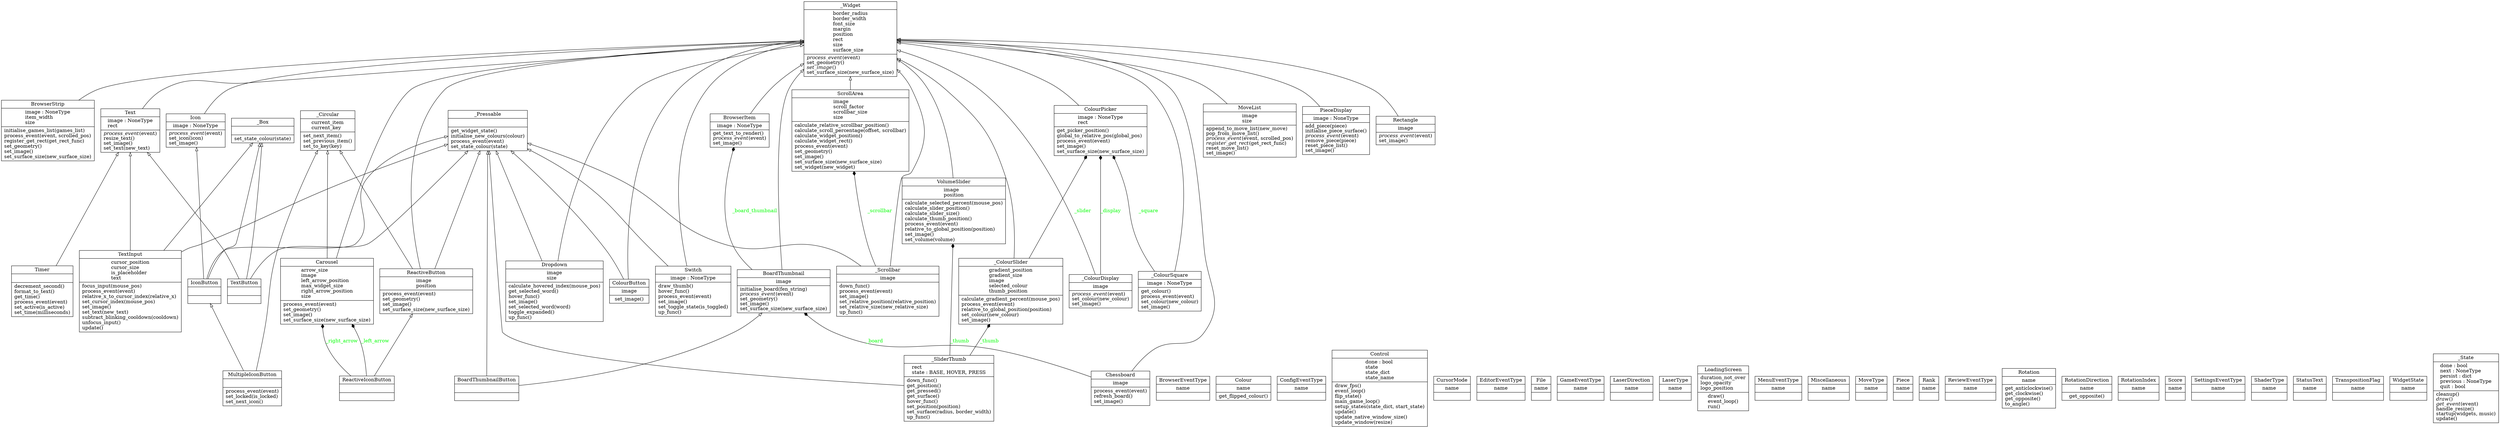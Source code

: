 digraph "classes" {
rankdir=BT
charset="utf-8"
"data.widgets.board_thumbnail.BoardThumbnail" [color="black", fontcolor="black", label=<{BoardThumbnail|image<br ALIGN="LEFT"/>|initialise_board(fen_string)<br ALIGN="LEFT"/><I>process_event</I>(event)<br ALIGN="LEFT"/>set_geometry()<br ALIGN="LEFT"/>set_image()<br ALIGN="LEFT"/>set_surface_size(new_surface_size)<br ALIGN="LEFT"/>}>, shape="record", style="solid"];
"data.widgets.board_thumbnail_button.BoardThumbnailButton" [color="black", fontcolor="black", label=<{BoardThumbnailButton|<br ALIGN="LEFT"/>|}>, shape="record", style="solid"];
"data.constants.BrowserEventType" [color="black", fontcolor="black", label=<{BrowserEventType|name<br ALIGN="LEFT"/>|}>, shape="record", style="solid"];
"data.widgets.browser_item.BrowserItem" [color="black", fontcolor="black", label=<{BrowserItem|image : NoneType<br ALIGN="LEFT"/>|get_text_to_render()<br ALIGN="LEFT"/><I>process_event</I>(event)<br ALIGN="LEFT"/>set_image()<br ALIGN="LEFT"/>}>, shape="record", style="solid"];
"data.widgets.browser_strip.BrowserStrip" [color="black", fontcolor="black", label=<{BrowserStrip|image : NoneType<br ALIGN="LEFT"/>item_width<br ALIGN="LEFT"/>size<br ALIGN="LEFT"/>|initialise_games_list(games_list)<br ALIGN="LEFT"/>process_event(event, scrolled_pos)<br ALIGN="LEFT"/>register_get_rect(get_rect_func)<br ALIGN="LEFT"/>set_geometry()<br ALIGN="LEFT"/>set_image()<br ALIGN="LEFT"/>set_surface_size(new_surface_size)<br ALIGN="LEFT"/>}>, shape="record", style="solid"];
"data.widgets.carousel.Carousel" [color="black", fontcolor="black", label=<{Carousel|arrow_size<br ALIGN="LEFT"/>image<br ALIGN="LEFT"/>left_arrow_position<br ALIGN="LEFT"/>max_widget_size<br ALIGN="LEFT"/>right_arrow_position<br ALIGN="LEFT"/>size<br ALIGN="LEFT"/>|process_event(event)<br ALIGN="LEFT"/>set_geometry()<br ALIGN="LEFT"/>set_image()<br ALIGN="LEFT"/>set_surface_size(new_surface_size)<br ALIGN="LEFT"/>}>, shape="record", style="solid"];
"data.widgets.chessboard.Chessboard" [color="black", fontcolor="black", label=<{Chessboard|image<br ALIGN="LEFT"/>|process_event(event)<br ALIGN="LEFT"/>refresh_board()<br ALIGN="LEFT"/>set_image()<br ALIGN="LEFT"/>}>, shape="record", style="solid"];
"data.constants.Colour" [color="black", fontcolor="black", label=<{Colour|name<br ALIGN="LEFT"/>|get_flipped_colour()<br ALIGN="LEFT"/>}>, shape="record", style="solid"];
"data.widgets.colour_button.ColourButton" [color="black", fontcolor="black", label=<{ColourButton|image<br ALIGN="LEFT"/>|set_image()<br ALIGN="LEFT"/>}>, shape="record", style="solid"];
"data.widgets.colour_picker.ColourPicker" [color="black", fontcolor="black", label=<{ColourPicker|image : NoneType<br ALIGN="LEFT"/>rect<br ALIGN="LEFT"/>|get_picker_position()<br ALIGN="LEFT"/>global_to_relative_pos(global_pos)<br ALIGN="LEFT"/>process_event(event)<br ALIGN="LEFT"/>set_image()<br ALIGN="LEFT"/>set_surface_size(new_surface_size)<br ALIGN="LEFT"/>}>, shape="record", style="solid"];
"data.constants.ConfigEventType" [color="black", fontcolor="black", label=<{ConfigEventType|name<br ALIGN="LEFT"/>|}>, shape="record", style="solid"];
"data.control.Control" [color="black", fontcolor="black", label=<{Control|done : bool<br ALIGN="LEFT"/>state<br ALIGN="LEFT"/>state_dict<br ALIGN="LEFT"/>state_name<br ALIGN="LEFT"/>|draw_fps()<br ALIGN="LEFT"/>event_loop()<br ALIGN="LEFT"/>flip_state()<br ALIGN="LEFT"/>main_game_loop()<br ALIGN="LEFT"/>setup_states(state_dict, start_state)<br ALIGN="LEFT"/>update()<br ALIGN="LEFT"/>update_native_window_size()<br ALIGN="LEFT"/>update_window(resize)<br ALIGN="LEFT"/>}>, shape="record", style="solid"];
"data.constants.CursorMode" [color="black", fontcolor="black", label=<{CursorMode|name<br ALIGN="LEFT"/>|}>, shape="record", style="solid"];
"data.widgets.dropdown.Dropdown" [color="black", fontcolor="black", label=<{Dropdown|image<br ALIGN="LEFT"/>size<br ALIGN="LEFT"/>|calculate_hovered_index(mouse_pos)<br ALIGN="LEFT"/>get_selected_word()<br ALIGN="LEFT"/>hover_func()<br ALIGN="LEFT"/>set_image()<br ALIGN="LEFT"/>set_selected_word(word)<br ALIGN="LEFT"/>toggle_expanded()<br ALIGN="LEFT"/>up_func()<br ALIGN="LEFT"/>}>, shape="record", style="solid"];
"data.constants.EditorEventType" [color="black", fontcolor="black", label=<{EditorEventType|name<br ALIGN="LEFT"/>|}>, shape="record", style="solid"];
"data.constants.File" [color="black", fontcolor="black", label=<{File|name<br ALIGN="LEFT"/>|}>, shape="record", style="solid"];
"data.constants.GameEventType" [color="black", fontcolor="black", label=<{GameEventType|name<br ALIGN="LEFT"/>|}>, shape="record", style="solid"];
"data.widgets.icon.Icon" [color="black", fontcolor="black", label=<{Icon|image : NoneType<br ALIGN="LEFT"/>|<I>process_event</I>(event)<br ALIGN="LEFT"/>set_icon(icon)<br ALIGN="LEFT"/>set_image()<br ALIGN="LEFT"/>}>, shape="record", style="solid"];
"data.widgets.icon_button.IconButton" [color="black", fontcolor="black", label=<{IconButton|<br ALIGN="LEFT"/>|}>, shape="record", style="solid"];
"data.constants.LaserDirection" [color="black", fontcolor="black", label=<{LaserDirection|name<br ALIGN="LEFT"/>|}>, shape="record", style="solid"];
"data.constants.LaserType" [color="black", fontcolor="black", label=<{LaserType|name<br ALIGN="LEFT"/>|}>, shape="record", style="solid"];
"data.loading_screen.LoadingScreen" [color="black", fontcolor="black", label=<{LoadingScreen|duration_not_over<br ALIGN="LEFT"/>logo_opacity<br ALIGN="LEFT"/>logo_position<br ALIGN="LEFT"/>|draw()<br ALIGN="LEFT"/>event_loop()<br ALIGN="LEFT"/>run()<br ALIGN="LEFT"/>}>, shape="record", style="solid"];
"data.constants.MenuEventType" [color="black", fontcolor="black", label=<{MenuEventType|name<br ALIGN="LEFT"/>|}>, shape="record", style="solid"];
"data.constants.Miscellaneous" [color="black", fontcolor="black", label=<{Miscellaneous|name<br ALIGN="LEFT"/>|}>, shape="record", style="solid"];
"data.widgets.move_list.MoveList" [color="black", fontcolor="black", label=<{MoveList|image<br ALIGN="LEFT"/>size<br ALIGN="LEFT"/>|append_to_move_list(new_move)<br ALIGN="LEFT"/>pop_from_move_list()<br ALIGN="LEFT"/><I>process_event</I>(event, scrolled_pos)<br ALIGN="LEFT"/><I>register_get_rect</I>(get_rect_func)<br ALIGN="LEFT"/>reset_move_list()<br ALIGN="LEFT"/>set_image()<br ALIGN="LEFT"/>}>, shape="record", style="solid"];
"data.constants.MoveType" [color="black", fontcolor="black", label=<{MoveType|name<br ALIGN="LEFT"/>|}>, shape="record", style="solid"];
"data.widgets.multiple_icon_button.MultipleIconButton" [color="black", fontcolor="black", label=<{MultipleIconButton|<br ALIGN="LEFT"/>|process_event(event)<br ALIGN="LEFT"/>set_locked(is_locked)<br ALIGN="LEFT"/>set_next_icon()<br ALIGN="LEFT"/>}>, shape="record", style="solid"];
"data.constants.Piece" [color="black", fontcolor="black", label=<{Piece|name<br ALIGN="LEFT"/>|}>, shape="record", style="solid"];
"data.widgets.piece_display.PieceDisplay" [color="black", fontcolor="black", label=<{PieceDisplay|image : NoneType<br ALIGN="LEFT"/>|add_piece(piece)<br ALIGN="LEFT"/>initialise_piece_surface()<br ALIGN="LEFT"/><I>process_event</I>(event)<br ALIGN="LEFT"/>remove_piece(piece)<br ALIGN="LEFT"/>reset_piece_list()<br ALIGN="LEFT"/>set_image()<br ALIGN="LEFT"/>}>, shape="record", style="solid"];
"data.constants.Rank" [color="black", fontcolor="black", label=<{Rank|name<br ALIGN="LEFT"/>|}>, shape="record", style="solid"];
"data.widgets.reactive_button.ReactiveButton" [color="black", fontcolor="black", label=<{ReactiveButton|image<br ALIGN="LEFT"/>position<br ALIGN="LEFT"/>|process_event(event)<br ALIGN="LEFT"/>set_geometry()<br ALIGN="LEFT"/>set_image()<br ALIGN="LEFT"/>set_surface_size(new_surface_size)<br ALIGN="LEFT"/>}>, shape="record", style="solid"];
"data.widgets.reactive_icon_button.ReactiveIconButton" [color="black", fontcolor="black", label=<{ReactiveIconButton|<br ALIGN="LEFT"/>|}>, shape="record", style="solid"];
"data.widgets.rectangle.Rectangle" [color="black", fontcolor="black", label=<{Rectangle|image<br ALIGN="LEFT"/>|<I>process_event</I>(event)<br ALIGN="LEFT"/>set_image()<br ALIGN="LEFT"/>}>, shape="record", style="solid"];
"data.constants.ReviewEventType" [color="black", fontcolor="black", label=<{ReviewEventType|name<br ALIGN="LEFT"/>|}>, shape="record", style="solid"];
"data.constants.Rotation" [color="black", fontcolor="black", label=<{Rotation|name<br ALIGN="LEFT"/>|get_anticlockwise()<br ALIGN="LEFT"/>get_clockwise()<br ALIGN="LEFT"/>get_opposite()<br ALIGN="LEFT"/>to_angle()<br ALIGN="LEFT"/>}>, shape="record", style="solid"];
"data.constants.RotationDirection" [color="black", fontcolor="black", label=<{RotationDirection|name<br ALIGN="LEFT"/>|get_opposite()<br ALIGN="LEFT"/>}>, shape="record", style="solid"];
"data.constants.RotationIndex" [color="black", fontcolor="black", label=<{RotationIndex|name<br ALIGN="LEFT"/>|}>, shape="record", style="solid"];
"data.constants.Score" [color="black", fontcolor="black", label=<{Score|name<br ALIGN="LEFT"/>|}>, shape="record", style="solid"];
"data.widgets.scroll_area.ScrollArea" [color="black", fontcolor="black", label=<{ScrollArea|image<br ALIGN="LEFT"/>scroll_factor<br ALIGN="LEFT"/>scrollbar_size<br ALIGN="LEFT"/>size<br ALIGN="LEFT"/>|calculate_relative_scrollbar_position()<br ALIGN="LEFT"/>calculate_scroll_percentage(offset, scrollbar)<br ALIGN="LEFT"/>calculate_widget_position()<br ALIGN="LEFT"/>calculate_widget_rect()<br ALIGN="LEFT"/>process_event(event)<br ALIGN="LEFT"/>set_geometry()<br ALIGN="LEFT"/>set_image()<br ALIGN="LEFT"/>set_surface_size(new_surface_size)<br ALIGN="LEFT"/>set_widget(new_widget)<br ALIGN="LEFT"/>}>, shape="record", style="solid"];
"data.constants.SettingsEventType" [color="black", fontcolor="black", label=<{SettingsEventType|name<br ALIGN="LEFT"/>|}>, shape="record", style="solid"];
"data.constants.ShaderType" [color="black", fontcolor="black", label=<{ShaderType|name<br ALIGN="LEFT"/>|}>, shape="record", style="solid"];
"data.constants.StatusText" [color="black", fontcolor="black", label=<{StatusText|name<br ALIGN="LEFT"/>|}>, shape="record", style="solid"];
"data.widgets.switch.Switch" [color="black", fontcolor="black", label=<{Switch|image : NoneType<br ALIGN="LEFT"/>|draw_thumb()<br ALIGN="LEFT"/>hover_func()<br ALIGN="LEFT"/>process_event(event)<br ALIGN="LEFT"/>set_image()<br ALIGN="LEFT"/>set_toggle_state(is_toggled)<br ALIGN="LEFT"/>up_func()<br ALIGN="LEFT"/>}>, shape="record", style="solid"];
"data.widgets.text.Text" [color="black", fontcolor="black", label=<{Text|image : NoneType<br ALIGN="LEFT"/>rect<br ALIGN="LEFT"/>|<I>process_event</I>(event)<br ALIGN="LEFT"/>resize_text()<br ALIGN="LEFT"/>set_image()<br ALIGN="LEFT"/>set_text(new_text)<br ALIGN="LEFT"/>}>, shape="record", style="solid"];
"data.widgets.text_button.TextButton" [color="black", fontcolor="black", label=<{TextButton|<br ALIGN="LEFT"/>|}>, shape="record", style="solid"];
"data.widgets.text_input.TextInput" [color="black", fontcolor="black", label=<{TextInput|cursor_position<br ALIGN="LEFT"/>cursor_size<br ALIGN="LEFT"/>is_placeholder<br ALIGN="LEFT"/>text<br ALIGN="LEFT"/>|focus_input(mouse_pos)<br ALIGN="LEFT"/>process_event(event)<br ALIGN="LEFT"/>relative_x_to_cursor_index(relative_x)<br ALIGN="LEFT"/>set_cursor_index(mouse_pos)<br ALIGN="LEFT"/>set_image()<br ALIGN="LEFT"/>set_text(new_text)<br ALIGN="LEFT"/>subtract_blinking_cooldown(cooldown)<br ALIGN="LEFT"/>unfocus_input()<br ALIGN="LEFT"/>update()<br ALIGN="LEFT"/>}>, shape="record", style="solid"];
"data.widgets.timer.Timer" [color="black", fontcolor="black", label=<{Timer|<br ALIGN="LEFT"/>|decrement_second()<br ALIGN="LEFT"/>format_to_text()<br ALIGN="LEFT"/>get_time()<br ALIGN="LEFT"/>process_event(event)<br ALIGN="LEFT"/>set_active(is_active)<br ALIGN="LEFT"/>set_time(milliseconds)<br ALIGN="LEFT"/>}>, shape="record", style="solid"];
"data.constants.TranspositionFlag" [color="black", fontcolor="black", label=<{TranspositionFlag|name<br ALIGN="LEFT"/>|}>, shape="record", style="solid"];
"data.widgets.volume_slider.VolumeSlider" [color="black", fontcolor="black", label=<{VolumeSlider|image<br ALIGN="LEFT"/>position<br ALIGN="LEFT"/>|calculate_selected_percent(mouse_pos)<br ALIGN="LEFT"/>calculate_slider_position()<br ALIGN="LEFT"/>calculate_slider_size()<br ALIGN="LEFT"/>calculate_thumb_position()<br ALIGN="LEFT"/>process_event(event)<br ALIGN="LEFT"/>relative_to_global_position(position)<br ALIGN="LEFT"/>set_image()<br ALIGN="LEFT"/>set_volume(volume)<br ALIGN="LEFT"/>}>, shape="record", style="solid"];
"data.constants.WidgetState" [color="black", fontcolor="black", label=<{WidgetState|name<br ALIGN="LEFT"/>|}>, shape="record", style="solid"];
"data.widgets.bases.box._Box" [color="black", fontcolor="black", label=<{_Box|<br ALIGN="LEFT"/>|set_state_colour(state)<br ALIGN="LEFT"/>}>, shape="record", style="solid"];
"data.widgets.bases.circular._Circular" [color="black", fontcolor="black", label=<{_Circular|current_item<br ALIGN="LEFT"/>current_key<br ALIGN="LEFT"/>|set_next_item()<br ALIGN="LEFT"/>set_previous_item()<br ALIGN="LEFT"/>set_to_key(key)<br ALIGN="LEFT"/>}>, shape="record", style="solid"];
"data.widgets.colour_display._ColourDisplay" [color="black", fontcolor="black", label=<{_ColourDisplay|image<br ALIGN="LEFT"/>|<I>process_event</I>(event)<br ALIGN="LEFT"/>set_colour(new_colour)<br ALIGN="LEFT"/>set_image()<br ALIGN="LEFT"/>}>, shape="record", style="solid"];
"data.widgets.colour_slider._ColourSlider" [color="black", fontcolor="black", label=<{_ColourSlider|gradient_position<br ALIGN="LEFT"/>gradient_size<br ALIGN="LEFT"/>image<br ALIGN="LEFT"/>selected_colour<br ALIGN="LEFT"/>thumb_position<br ALIGN="LEFT"/>|calculate_gradient_percent(mouse_pos)<br ALIGN="LEFT"/>process_event(event)<br ALIGN="LEFT"/>relative_to_global_position(position)<br ALIGN="LEFT"/>set_colour(new_colour)<br ALIGN="LEFT"/>set_image()<br ALIGN="LEFT"/>}>, shape="record", style="solid"];
"data.widgets.colour_square._ColourSquare" [color="black", fontcolor="black", label=<{_ColourSquare|image : NoneType<br ALIGN="LEFT"/>|get_colour()<br ALIGN="LEFT"/>process_event(event)<br ALIGN="LEFT"/>set_colour(new_colour)<br ALIGN="LEFT"/>set_image()<br ALIGN="LEFT"/>}>, shape="record", style="solid"];
"data.widgets.bases.pressable._Pressable" [color="black", fontcolor="black", label=<{_Pressable|<br ALIGN="LEFT"/>|get_widget_state()<br ALIGN="LEFT"/>initialise_new_colours(colour)<br ALIGN="LEFT"/>process_event(event)<br ALIGN="LEFT"/>set_state_colour(state)<br ALIGN="LEFT"/>}>, shape="record", style="solid"];
"data.widgets.scrollbar._Scrollbar" [color="black", fontcolor="black", label=<{_Scrollbar|image<br ALIGN="LEFT"/>|down_func()<br ALIGN="LEFT"/>process_event(event)<br ALIGN="LEFT"/>set_image()<br ALIGN="LEFT"/>set_relative_position(relative_position)<br ALIGN="LEFT"/>set_relative_size(new_relative_size)<br ALIGN="LEFT"/>up_func()<br ALIGN="LEFT"/>}>, shape="record", style="solid"];
"data.widgets.slider_thumb._SliderThumb" [color="black", fontcolor="black", label=<{_SliderThumb|rect<br ALIGN="LEFT"/>state : BASE, HOVER, PRESS<br ALIGN="LEFT"/>|down_func()<br ALIGN="LEFT"/>get_position()<br ALIGN="LEFT"/>get_pressed()<br ALIGN="LEFT"/>get_surface()<br ALIGN="LEFT"/>hover_func()<br ALIGN="LEFT"/>set_position(position)<br ALIGN="LEFT"/>set_surface(radius, border_width)<br ALIGN="LEFT"/>up_func()<br ALIGN="LEFT"/>}>, shape="record", style="solid"];
"data.control._State" [color="black", fontcolor="black", label=<{_State|done : bool<br ALIGN="LEFT"/>next : NoneType<br ALIGN="LEFT"/>persist : dict<br ALIGN="LEFT"/>previous : NoneType<br ALIGN="LEFT"/>quit : bool<br ALIGN="LEFT"/>|cleanup()<br ALIGN="LEFT"/><I>draw</I>()<br ALIGN="LEFT"/><I>get_event</I>(event)<br ALIGN="LEFT"/>handle_resize()<br ALIGN="LEFT"/>startup(widgets, music)<br ALIGN="LEFT"/>update()<br ALIGN="LEFT"/>}>, shape="record", style="solid"];
"data.widgets.bases.widget._Widget" [color="black", fontcolor="black", label=<{_Widget|border_radius<br ALIGN="LEFT"/>border_width<br ALIGN="LEFT"/>font_size<br ALIGN="LEFT"/>margin<br ALIGN="LEFT"/>position<br ALIGN="LEFT"/>rect<br ALIGN="LEFT"/>size<br ALIGN="LEFT"/>surface_size<br ALIGN="LEFT"/>|<I>process_event</I>(event)<br ALIGN="LEFT"/>set_geometry()<br ALIGN="LEFT"/><I>set_image</I>()<br ALIGN="LEFT"/>set_surface_size(new_surface_size)<br ALIGN="LEFT"/>}>, shape="record", style="solid"];
"data.widgets.board_thumbnail.BoardThumbnail" -> "data.widgets.bases.widget._Widget" [arrowhead="empty", arrowtail="none"];
"data.widgets.board_thumbnail_button.BoardThumbnailButton" -> "data.widgets.bases.pressable._Pressable" [arrowhead="empty", arrowtail="none"];
"data.widgets.board_thumbnail_button.BoardThumbnailButton" -> "data.widgets.board_thumbnail.BoardThumbnail" [arrowhead="empty", arrowtail="none"];
"data.widgets.browser_item.BrowserItem" -> "data.widgets.bases.widget._Widget" [arrowhead="empty", arrowtail="none"];
"data.widgets.browser_strip.BrowserStrip" -> "data.widgets.bases.widget._Widget" [arrowhead="empty", arrowtail="none"];
"data.widgets.carousel.Carousel" -> "data.widgets.bases.circular._Circular" [arrowhead="empty", arrowtail="none"];
"data.widgets.carousel.Carousel" -> "data.widgets.bases.widget._Widget" [arrowhead="empty", arrowtail="none"];
"data.widgets.chessboard.Chessboard" -> "data.widgets.bases.widget._Widget" [arrowhead="empty", arrowtail="none"];
"data.widgets.colour_button.ColourButton" -> "data.widgets.bases.pressable._Pressable" [arrowhead="empty", arrowtail="none"];
"data.widgets.colour_button.ColourButton" -> "data.widgets.bases.widget._Widget" [arrowhead="empty", arrowtail="none"];
"data.widgets.colour_display._ColourDisplay" -> "data.widgets.bases.widget._Widget" [arrowhead="empty", arrowtail="none"];
"data.widgets.colour_picker.ColourPicker" -> "data.widgets.bases.widget._Widget" [arrowhead="empty", arrowtail="none"];
"data.widgets.colour_slider._ColourSlider" -> "data.widgets.bases.widget._Widget" [arrowhead="empty", arrowtail="none"];
"data.widgets.colour_square._ColourSquare" -> "data.widgets.bases.widget._Widget" [arrowhead="empty", arrowtail="none"];
"data.widgets.dropdown.Dropdown" -> "data.widgets.bases.pressable._Pressable" [arrowhead="empty", arrowtail="none"];
"data.widgets.dropdown.Dropdown" -> "data.widgets.bases.widget._Widget" [arrowhead="empty", arrowtail="none"];
"data.widgets.icon.Icon" -> "data.widgets.bases.widget._Widget" [arrowhead="empty", arrowtail="none"];
"data.widgets.icon_button.IconButton" -> "data.widgets.bases.box._Box" [arrowhead="empty", arrowtail="none"];
"data.widgets.icon_button.IconButton" -> "data.widgets.bases.pressable._Pressable" [arrowhead="empty", arrowtail="none"];
"data.widgets.icon_button.IconButton" -> "data.widgets.icon.Icon" [arrowhead="empty", arrowtail="none"];
"data.widgets.move_list.MoveList" -> "data.widgets.bases.widget._Widget" [arrowhead="empty", arrowtail="none"];
"data.widgets.multiple_icon_button.MultipleIconButton" -> "data.widgets.bases.circular._Circular" [arrowhead="empty", arrowtail="none"];
"data.widgets.multiple_icon_button.MultipleIconButton" -> "data.widgets.icon_button.IconButton" [arrowhead="empty", arrowtail="none"];
"data.widgets.piece_display.PieceDisplay" -> "data.widgets.bases.widget._Widget" [arrowhead="empty", arrowtail="none"];
"data.widgets.reactive_button.ReactiveButton" -> "data.widgets.bases.circular._Circular" [arrowhead="empty", arrowtail="none"];
"data.widgets.reactive_button.ReactiveButton" -> "data.widgets.bases.pressable._Pressable" [arrowhead="empty", arrowtail="none"];
"data.widgets.reactive_button.ReactiveButton" -> "data.widgets.bases.widget._Widget" [arrowhead="empty", arrowtail="none"];
"data.widgets.reactive_icon_button.ReactiveIconButton" -> "data.widgets.reactive_button.ReactiveButton" [arrowhead="empty", arrowtail="none"];
"data.widgets.rectangle.Rectangle" -> "data.widgets.bases.widget._Widget" [arrowhead="empty", arrowtail="none"];
"data.widgets.scroll_area.ScrollArea" -> "data.widgets.bases.widget._Widget" [arrowhead="empty", arrowtail="none"];
"data.widgets.scrollbar._Scrollbar" -> "data.widgets.bases.pressable._Pressable" [arrowhead="empty", arrowtail="none"];
"data.widgets.scrollbar._Scrollbar" -> "data.widgets.bases.widget._Widget" [arrowhead="empty", arrowtail="none"];
"data.widgets.slider_thumb._SliderThumb" -> "data.widgets.bases.pressable._Pressable" [arrowhead="empty", arrowtail="none"];
"data.widgets.switch.Switch" -> "data.widgets.bases.pressable._Pressable" [arrowhead="empty", arrowtail="none"];
"data.widgets.switch.Switch" -> "data.widgets.bases.widget._Widget" [arrowhead="empty", arrowtail="none"];
"data.widgets.text.Text" -> "data.widgets.bases.widget._Widget" [arrowhead="empty", arrowtail="none"];
"data.widgets.text_button.TextButton" -> "data.widgets.bases.box._Box" [arrowhead="empty", arrowtail="none"];
"data.widgets.text_button.TextButton" -> "data.widgets.bases.pressable._Pressable" [arrowhead="empty", arrowtail="none"];
"data.widgets.text_button.TextButton" -> "data.widgets.text.Text" [arrowhead="empty", arrowtail="none"];
"data.widgets.text_input.TextInput" -> "data.widgets.bases.box._Box" [arrowhead="empty", arrowtail="none"];
"data.widgets.text_input.TextInput" -> "data.widgets.bases.pressable._Pressable" [arrowhead="empty", arrowtail="none"];
"data.widgets.text_input.TextInput" -> "data.widgets.text.Text" [arrowhead="empty", arrowtail="none"];
"data.widgets.timer.Timer" -> "data.widgets.text.Text" [arrowhead="empty", arrowtail="none"];
"data.widgets.volume_slider.VolumeSlider" -> "data.widgets.bases.widget._Widget" [arrowhead="empty", arrowtail="none"];
"data.widgets.board_thumbnail.BoardThumbnail" -> "data.widgets.browser_item.BrowserItem" [arrowhead="diamond", arrowtail="none", fontcolor="green", label="_board_thumbnail", style="solid"];
"data.widgets.chessboard.Chessboard" -> "data.widgets.board_thumbnail.BoardThumbnail" [arrowhead="diamond", arrowtail="none", fontcolor="green", label="_board", style="solid"];
"data.widgets.colour_display._ColourDisplay" -> "data.widgets.colour_picker.ColourPicker" [arrowhead="diamond", arrowtail="none", fontcolor="green", label="_display", style="solid"];
"data.widgets.colour_slider._ColourSlider" -> "data.widgets.colour_picker.ColourPicker" [arrowhead="diamond", arrowtail="none", fontcolor="green", label="_slider", style="solid"];
"data.widgets.colour_square._ColourSquare" -> "data.widgets.colour_picker.ColourPicker" [arrowhead="diamond", arrowtail="none", fontcolor="green", label="_square", style="solid"];
"data.widgets.reactive_icon_button.ReactiveIconButton" -> "data.widgets.carousel.Carousel" [arrowhead="diamond", arrowtail="none", fontcolor="green", label="_left_arrow", style="solid"];
"data.widgets.reactive_icon_button.ReactiveIconButton" -> "data.widgets.carousel.Carousel" [arrowhead="diamond", arrowtail="none", fontcolor="green", label="_right_arrow", style="solid"];
"data.widgets.scrollbar._Scrollbar" -> "data.widgets.scroll_area.ScrollArea" [arrowhead="diamond", arrowtail="none", fontcolor="green", label="_scrollbar", style="solid"];
"data.widgets.slider_thumb._SliderThumb" -> "data.widgets.colour_slider._ColourSlider" [arrowhead="diamond", arrowtail="none", fontcolor="green", label="_thumb", style="solid"];
"data.widgets.slider_thumb._SliderThumb" -> "data.widgets.volume_slider.VolumeSlider" [arrowhead="diamond", arrowtail="none", fontcolor="green", label="_thumb", style="solid"];
}
